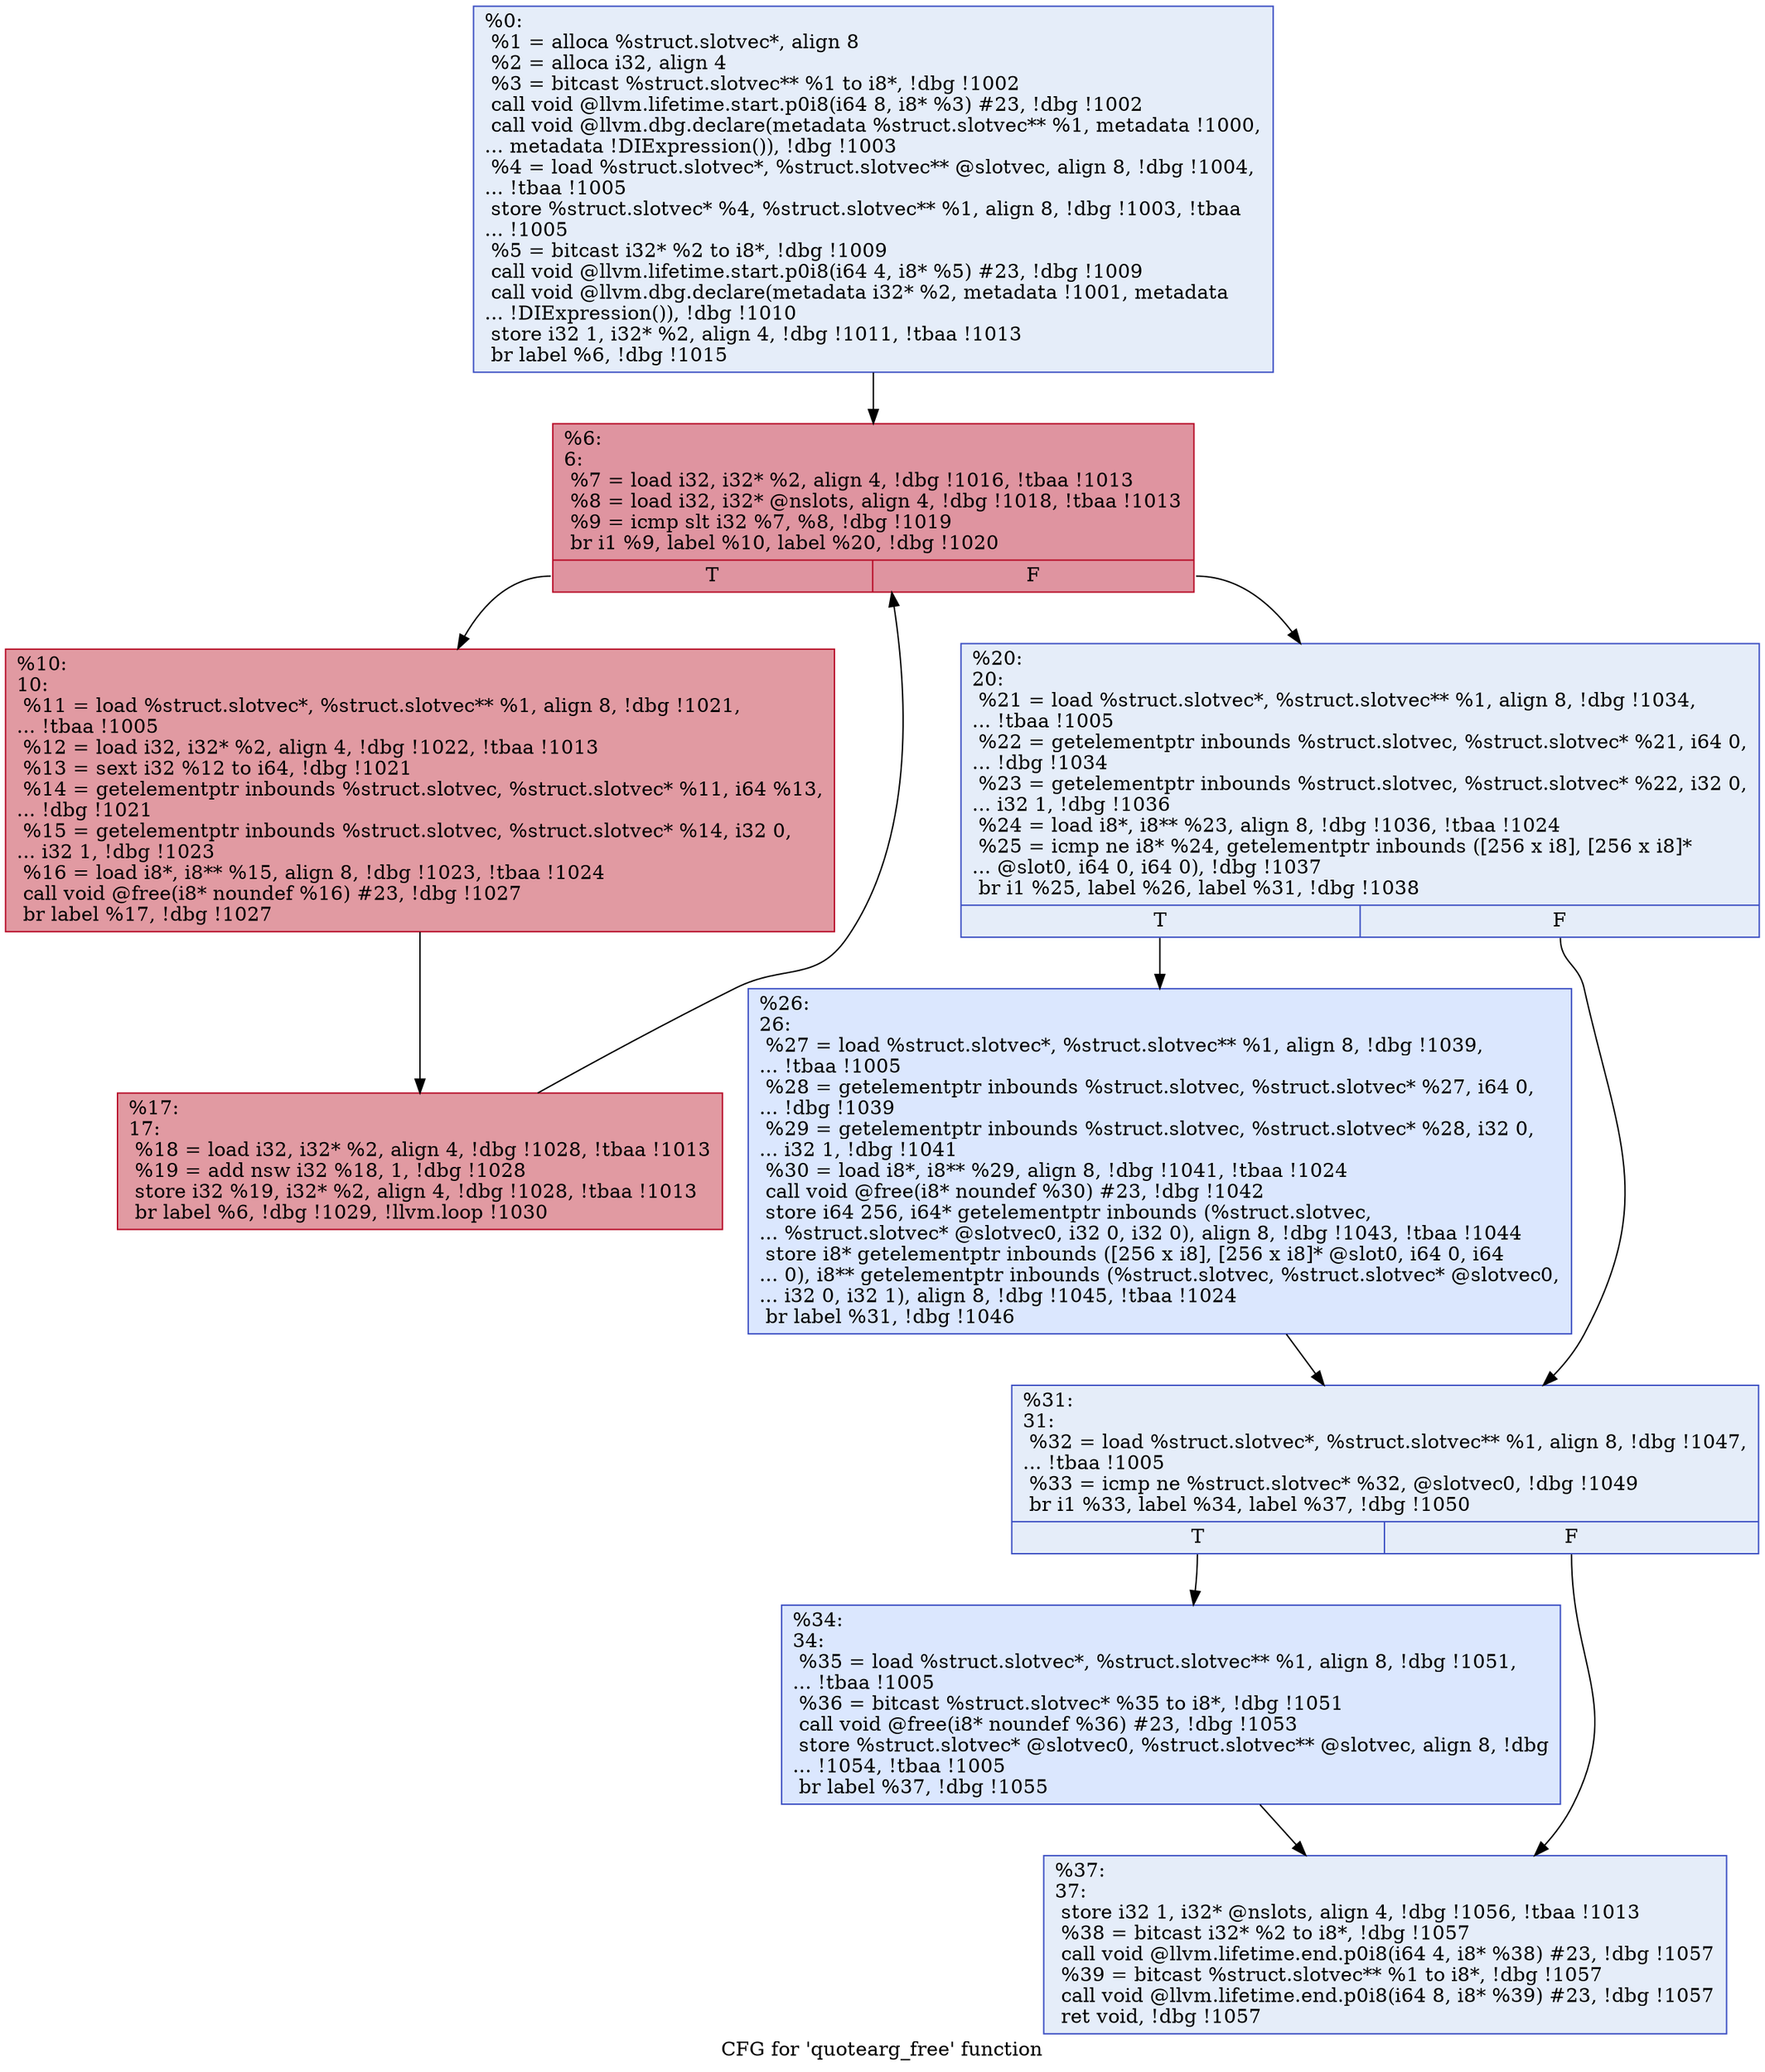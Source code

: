 digraph "CFG for 'quotearg_free' function" {
	label="CFG for 'quotearg_free' function";

	Node0x219fe80 [shape=record,color="#3d50c3ff", style=filled, fillcolor="#c5d6f270",label="{%0:\l  %1 = alloca %struct.slotvec*, align 8\l  %2 = alloca i32, align 4\l  %3 = bitcast %struct.slotvec** %1 to i8*, !dbg !1002\l  call void @llvm.lifetime.start.p0i8(i64 8, i8* %3) #23, !dbg !1002\l  call void @llvm.dbg.declare(metadata %struct.slotvec** %1, metadata !1000,\l... metadata !DIExpression()), !dbg !1003\l  %4 = load %struct.slotvec*, %struct.slotvec** @slotvec, align 8, !dbg !1004,\l... !tbaa !1005\l  store %struct.slotvec* %4, %struct.slotvec** %1, align 8, !dbg !1003, !tbaa\l... !1005\l  %5 = bitcast i32* %2 to i8*, !dbg !1009\l  call void @llvm.lifetime.start.p0i8(i64 4, i8* %5) #23, !dbg !1009\l  call void @llvm.dbg.declare(metadata i32* %2, metadata !1001, metadata\l... !DIExpression()), !dbg !1010\l  store i32 1, i32* %2, align 4, !dbg !1011, !tbaa !1013\l  br label %6, !dbg !1015\l}"];
	Node0x219fe80 -> Node0x219fed0;
	Node0x219fed0 [shape=record,color="#b70d28ff", style=filled, fillcolor="#b70d2870",label="{%6:\l6:                                                \l  %7 = load i32, i32* %2, align 4, !dbg !1016, !tbaa !1013\l  %8 = load i32, i32* @nslots, align 4, !dbg !1018, !tbaa !1013\l  %9 = icmp slt i32 %7, %8, !dbg !1019\l  br i1 %9, label %10, label %20, !dbg !1020\l|{<s0>T|<s1>F}}"];
	Node0x219fed0:s0 -> Node0x219ff20;
	Node0x219fed0:s1 -> Node0x219ffc0;
	Node0x219ff20 [shape=record,color="#b70d28ff", style=filled, fillcolor="#bb1b2c70",label="{%10:\l10:                                               \l  %11 = load %struct.slotvec*, %struct.slotvec** %1, align 8, !dbg !1021,\l... !tbaa !1005\l  %12 = load i32, i32* %2, align 4, !dbg !1022, !tbaa !1013\l  %13 = sext i32 %12 to i64, !dbg !1021\l  %14 = getelementptr inbounds %struct.slotvec, %struct.slotvec* %11, i64 %13,\l... !dbg !1021\l  %15 = getelementptr inbounds %struct.slotvec, %struct.slotvec* %14, i32 0,\l... i32 1, !dbg !1023\l  %16 = load i8*, i8** %15, align 8, !dbg !1023, !tbaa !1024\l  call void @free(i8* noundef %16) #23, !dbg !1027\l  br label %17, !dbg !1027\l}"];
	Node0x219ff20 -> Node0x219ff70;
	Node0x219ff70 [shape=record,color="#b70d28ff", style=filled, fillcolor="#bb1b2c70",label="{%17:\l17:                                               \l  %18 = load i32, i32* %2, align 4, !dbg !1028, !tbaa !1013\l  %19 = add nsw i32 %18, 1, !dbg !1028\l  store i32 %19, i32* %2, align 4, !dbg !1028, !tbaa !1013\l  br label %6, !dbg !1029, !llvm.loop !1030\l}"];
	Node0x219ff70 -> Node0x219fed0;
	Node0x219ffc0 [shape=record,color="#3d50c3ff", style=filled, fillcolor="#c5d6f270",label="{%20:\l20:                                               \l  %21 = load %struct.slotvec*, %struct.slotvec** %1, align 8, !dbg !1034,\l... !tbaa !1005\l  %22 = getelementptr inbounds %struct.slotvec, %struct.slotvec* %21, i64 0,\l... !dbg !1034\l  %23 = getelementptr inbounds %struct.slotvec, %struct.slotvec* %22, i32 0,\l... i32 1, !dbg !1036\l  %24 = load i8*, i8** %23, align 8, !dbg !1036, !tbaa !1024\l  %25 = icmp ne i8* %24, getelementptr inbounds ([256 x i8], [256 x i8]*\l... @slot0, i64 0, i64 0), !dbg !1037\l  br i1 %25, label %26, label %31, !dbg !1038\l|{<s0>T|<s1>F}}"];
	Node0x219ffc0:s0 -> Node0x21a0010;
	Node0x219ffc0:s1 -> Node0x21a0060;
	Node0x21a0010 [shape=record,color="#3d50c3ff", style=filled, fillcolor="#aec9fc70",label="{%26:\l26:                                               \l  %27 = load %struct.slotvec*, %struct.slotvec** %1, align 8, !dbg !1039,\l... !tbaa !1005\l  %28 = getelementptr inbounds %struct.slotvec, %struct.slotvec* %27, i64 0,\l... !dbg !1039\l  %29 = getelementptr inbounds %struct.slotvec, %struct.slotvec* %28, i32 0,\l... i32 1, !dbg !1041\l  %30 = load i8*, i8** %29, align 8, !dbg !1041, !tbaa !1024\l  call void @free(i8* noundef %30) #23, !dbg !1042\l  store i64 256, i64* getelementptr inbounds (%struct.slotvec,\l... %struct.slotvec* @slotvec0, i32 0, i32 0), align 8, !dbg !1043, !tbaa !1044\l  store i8* getelementptr inbounds ([256 x i8], [256 x i8]* @slot0, i64 0, i64\l... 0), i8** getelementptr inbounds (%struct.slotvec, %struct.slotvec* @slotvec0,\l... i32 0, i32 1), align 8, !dbg !1045, !tbaa !1024\l  br label %31, !dbg !1046\l}"];
	Node0x21a0010 -> Node0x21a0060;
	Node0x21a0060 [shape=record,color="#3d50c3ff", style=filled, fillcolor="#c5d6f270",label="{%31:\l31:                                               \l  %32 = load %struct.slotvec*, %struct.slotvec** %1, align 8, !dbg !1047,\l... !tbaa !1005\l  %33 = icmp ne %struct.slotvec* %32, @slotvec0, !dbg !1049\l  br i1 %33, label %34, label %37, !dbg !1050\l|{<s0>T|<s1>F}}"];
	Node0x21a0060:s0 -> Node0x21a00b0;
	Node0x21a0060:s1 -> Node0x21a0100;
	Node0x21a00b0 [shape=record,color="#3d50c3ff", style=filled, fillcolor="#aec9fc70",label="{%34:\l34:                                               \l  %35 = load %struct.slotvec*, %struct.slotvec** %1, align 8, !dbg !1051,\l... !tbaa !1005\l  %36 = bitcast %struct.slotvec* %35 to i8*, !dbg !1051\l  call void @free(i8* noundef %36) #23, !dbg !1053\l  store %struct.slotvec* @slotvec0, %struct.slotvec** @slotvec, align 8, !dbg\l... !1054, !tbaa !1005\l  br label %37, !dbg !1055\l}"];
	Node0x21a00b0 -> Node0x21a0100;
	Node0x21a0100 [shape=record,color="#3d50c3ff", style=filled, fillcolor="#c5d6f270",label="{%37:\l37:                                               \l  store i32 1, i32* @nslots, align 4, !dbg !1056, !tbaa !1013\l  %38 = bitcast i32* %2 to i8*, !dbg !1057\l  call void @llvm.lifetime.end.p0i8(i64 4, i8* %38) #23, !dbg !1057\l  %39 = bitcast %struct.slotvec** %1 to i8*, !dbg !1057\l  call void @llvm.lifetime.end.p0i8(i64 8, i8* %39) #23, !dbg !1057\l  ret void, !dbg !1057\l}"];
}
